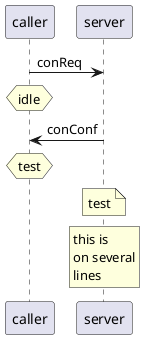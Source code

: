 {
  "sha1": "cg1v4c0hauyfvmhbh1omvvg61y5frl6",
  "insertion": {
    "when": "2024-06-01T09:03:01.386Z",
    "user": "plantuml@gmail.com"
  }
}
@startuml
caller -> server : conReq
hnote over caller : idle
caller <- server : conConf
hnote over caller [[http://www.yahoo.com {"request":"hyperlink",\n"status":200} note]] : test
note over server [[http://www.yahoo.com {"request":"hyperlink",\n"status":200} note]] : test
rnote over server
 this is
 on several
 lines
endrnote
@enduml
